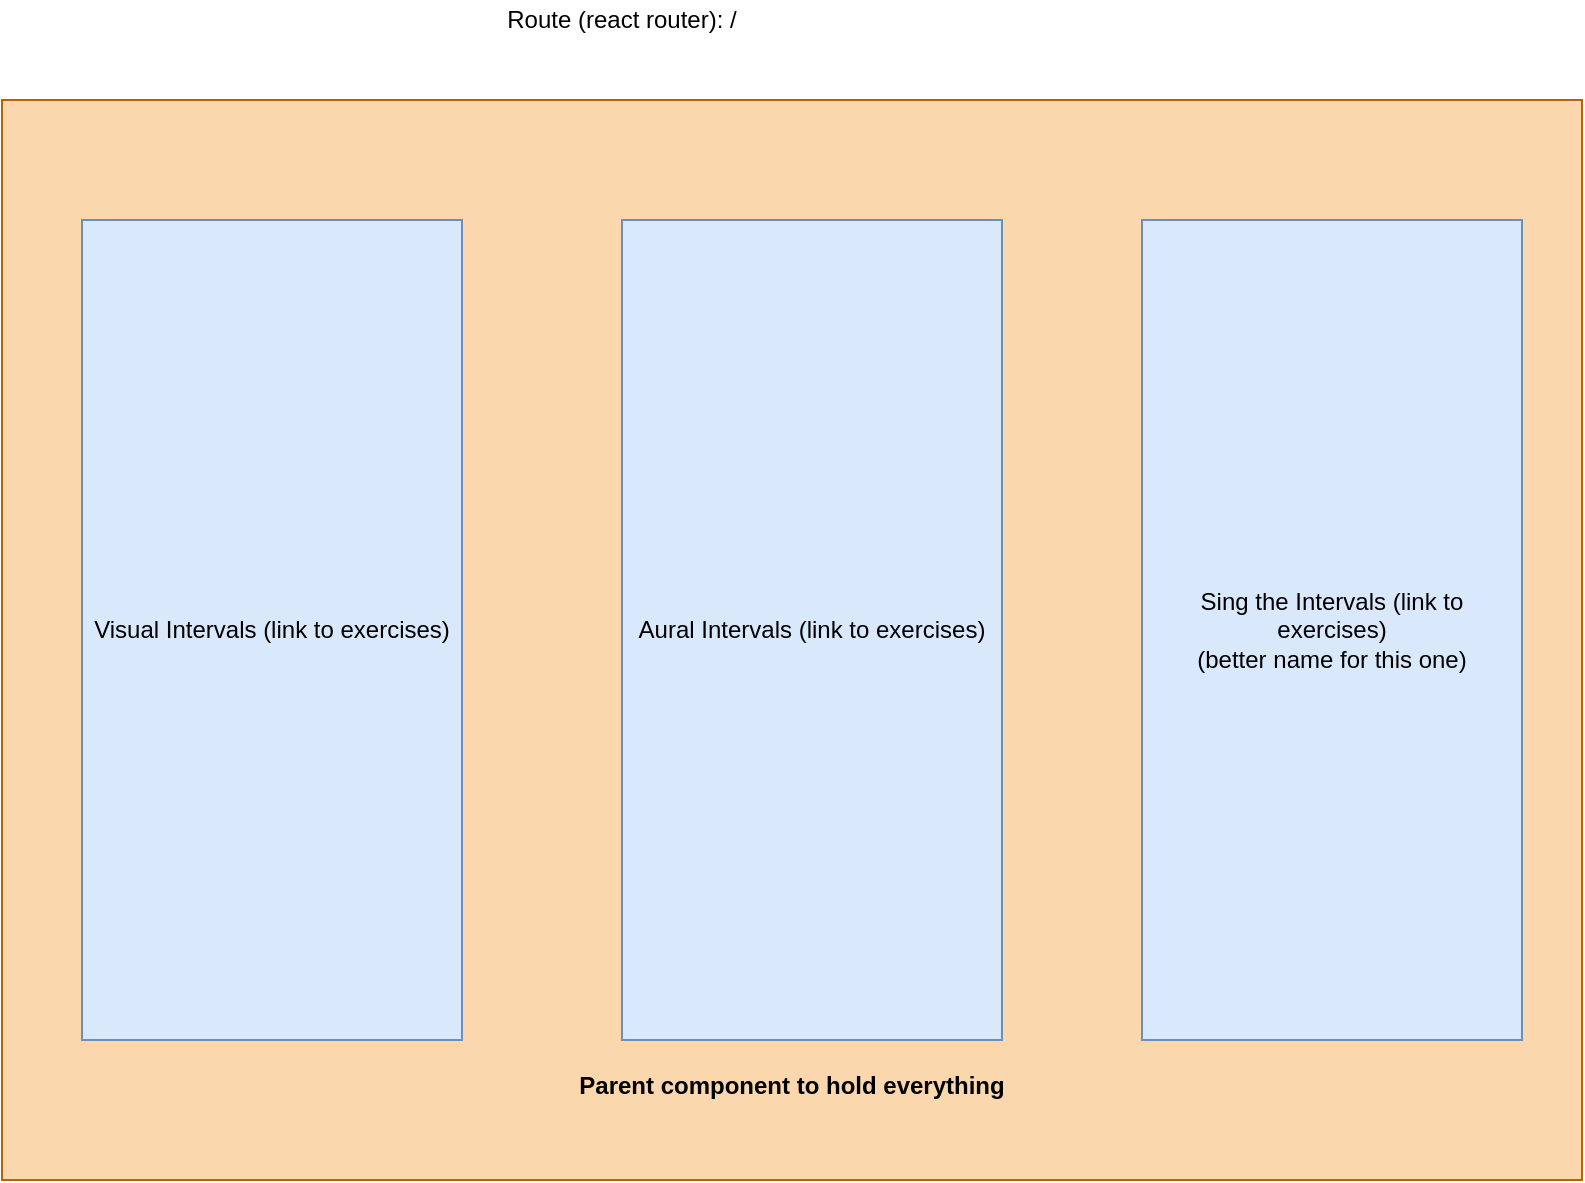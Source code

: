 <mxfile version="14.8.4" type="device" pages="3"><diagram id="G2D70nPK9PwJ6Ok1xpio" name="Home page"><mxGraphModel dx="1422" dy="794" grid="1" gridSize="10" guides="1" tooltips="1" connect="1" arrows="1" fold="1" page="1" pageScale="1" pageWidth="850" pageHeight="1100" math="0" shadow="0"><root><mxCell id="0"/><mxCell id="1" parent="0"/><mxCell id="U8GV5eoWB4Q7FwNhPgXi-1" value="&lt;b&gt;&lt;br&gt;&lt;br&gt;&lt;br&gt;&lt;br&gt;&lt;br&gt;&lt;br&gt;&lt;br&gt;&lt;br&gt;&lt;br&gt;&lt;br&gt;&lt;br&gt;&lt;br&gt;&lt;br&gt;&lt;br&gt;&lt;br&gt;&lt;br&gt;&lt;br&gt;&lt;br&gt;&lt;br&gt;&lt;br&gt;&lt;br&gt;&lt;br&gt;&lt;br&gt;&lt;br&gt;&lt;br&gt;&lt;br&gt;&lt;br&gt;&lt;br&gt;&lt;br&gt;&lt;br&gt;&lt;br&gt;Parent component to hold everything&lt;/b&gt;" style="text;html=1;align=center;verticalAlign=middle;whiteSpace=wrap;rounded=0;fillColor=#fad7ac;strokeColor=#b46504;" vertex="1" parent="1"><mxGeometry x="30" y="60" width="790" height="540" as="geometry"/></mxCell><mxCell id="yEDjiE_Rcvw7YEUnau_k-1" value="Visual Intervals (link to exercises)" style="text;html=1;strokeColor=#6c8ebf;fillColor=#dae8fc;align=center;verticalAlign=middle;whiteSpace=wrap;rounded=0;" vertex="1" parent="1"><mxGeometry x="70" y="120" width="190" height="410" as="geometry"/></mxCell><mxCell id="yEDjiE_Rcvw7YEUnau_k-2" value="Aural Intervals (link to exercises)" style="text;html=1;strokeColor=#6c8ebf;fillColor=#dae8fc;align=center;verticalAlign=middle;whiteSpace=wrap;rounded=0;" vertex="1" parent="1"><mxGeometry x="340" y="120" width="190" height="410" as="geometry"/></mxCell><mxCell id="yEDjiE_Rcvw7YEUnau_k-3" value="Sing the Intervals (link to exercises)&lt;br&gt;(better name for this one)" style="text;html=1;strokeColor=#6c8ebf;fillColor=#dae8fc;align=center;verticalAlign=middle;whiteSpace=wrap;rounded=0;" vertex="1" parent="1"><mxGeometry x="600" y="120" width="190" height="410" as="geometry"/></mxCell><mxCell id="XQgUTvhPPbBMDaUXivMm-1" value="Route (react router): /" style="text;html=1;strokeColor=none;fillColor=none;align=center;verticalAlign=middle;whiteSpace=wrap;rounded=0;" vertex="1" parent="1"><mxGeometry x="200" y="10" width="280" height="20" as="geometry"/></mxCell></root></mxGraphModel></diagram><diagram id="T-rDQoxO_IlAK4StsYcf" name="Exercises page"><mxGraphModel dx="1422" dy="794" grid="1" gridSize="10" guides="1" tooltips="1" connect="1" arrows="1" fold="1" page="1" pageScale="1" pageWidth="850" pageHeight="1100" math="0" shadow="0"><root><mxCell id="WGWAudHg77VsRuzRPt5L-0"/><mxCell id="WGWAudHg77VsRuzRPt5L-1" parent="WGWAudHg77VsRuzRPt5L-0"/><mxCell id="fZ5nH5UMiLSYhddeKeO5-0" value="&lt;b&gt;&lt;br&gt;&lt;br&gt;&lt;br&gt;&lt;br&gt;&lt;br&gt;&lt;br&gt;&lt;br&gt;&lt;br&gt;&lt;br&gt;&lt;br&gt;&lt;br&gt;&lt;br&gt;&lt;br&gt;&lt;br&gt;&lt;br&gt;&lt;br&gt;&lt;br&gt;&lt;br&gt;&lt;br&gt;&lt;br&gt;&lt;br&gt;&lt;br&gt;&lt;br&gt;&lt;br&gt;&lt;br&gt;&lt;br&gt;&lt;br&gt;&lt;br&gt;&lt;br&gt;&lt;br&gt;&lt;br&gt;Parent component to hold everything&lt;/b&gt;" style="text;html=1;align=center;verticalAlign=middle;whiteSpace=wrap;rounded=0;fillColor=#fad7ac;strokeColor=#b46504;" vertex="1" parent="WGWAudHg77VsRuzRPt5L-1"><mxGeometry x="30" y="60" width="790" height="630" as="geometry"/></mxCell><mxCell id="WGWAudHg77VsRuzRPt5L-2" value="Frame component" style="text;html=1;strokeColor=#b85450;fillColor=#f8cecc;align=center;verticalAlign=middle;whiteSpace=wrap;rounded=0;" vertex="1" parent="WGWAudHg77VsRuzRPt5L-1"><mxGeometry x="220" y="170" width="330" height="270" as="geometry"/></mxCell><mxCell id="WGWAudHg77VsRuzRPt5L-3" value="Buttons with all the interval options" style="text;html=1;strokeColor=#82b366;fillColor=#d5e8d4;align=center;verticalAlign=middle;whiteSpace=wrap;rounded=0;" vertex="1" parent="WGWAudHg77VsRuzRPt5L-1"><mxGeometry x="640" y="170" width="110" height="290" as="geometry"/></mxCell><mxCell id="WGWAudHg77VsRuzRPt5L-5" value="Type entry if people prefer that? accepts m6, M7, etc." style="text;html=1;strokeColor=#36393d;fillColor=#eeeeee;align=center;verticalAlign=middle;whiteSpace=wrap;rounded=0;" vertex="1" parent="WGWAudHg77VsRuzRPt5L-1"><mxGeometry x="980" y="440" width="110" height="90" as="geometry"/></mxCell><mxCell id="TzhVPLMK9zqiX6V931x0-2" value="P1" style="text;html=1;strokeColor=#A50040;fillColor=#d80073;align=center;verticalAlign=middle;whiteSpace=wrap;rounded=0;fontColor=#ffffff;" vertex="1" parent="WGWAudHg77VsRuzRPt5L-1"><mxGeometry x="675" y="190" width="40" height="20" as="geometry"/></mxCell><mxCell id="TzhVPLMK9zqiX6V931x0-3" value="m2" style="text;html=1;strokeColor=#A50040;fillColor=#d80073;align=center;verticalAlign=middle;whiteSpace=wrap;rounded=0;fontColor=#ffffff;" vertex="1" parent="WGWAudHg77VsRuzRPt5L-1"><mxGeometry x="675" y="220" width="40" height="20" as="geometry"/></mxCell><mxCell id="TzhVPLMK9zqiX6V931x0-4" value="etc" style="text;html=1;strokeColor=#A50040;fillColor=#d80073;align=center;verticalAlign=middle;whiteSpace=wrap;rounded=0;fontColor=#ffffff;" vertex="1" parent="WGWAudHg77VsRuzRPt5L-1"><mxGeometry x="675" y="250" width="40" height="20" as="geometry"/></mxCell><mxCell id="fZ5nH5UMiLSYhddeKeO5-1" value="Counter for right/wrong, current exercise state only, no db" style="text;html=1;strokeColor=#23445d;fillColor=#bac8d3;align=center;verticalAlign=middle;whiteSpace=wrap;rounded=0;" vertex="1" parent="WGWAudHg77VsRuzRPt5L-1"><mxGeometry x="80" y="170" width="90" height="160" as="geometry"/></mxCell><mxCell id="eAUFg5nKT7sMYE-w64Ll-0" value="generated staff image&lt;br&gt;or button to play sound (can press as many times as you want)" style="text;html=1;strokeColor=#10739e;fillColor=#b1ddf0;align=center;verticalAlign=middle;whiteSpace=wrap;rounded=0;" vertex="1" parent="WGWAudHg77VsRuzRPt5L-1"><mxGeometry x="270" y="180" width="220" height="90" as="geometry"/></mxCell><mxCell id="XGK3_lOb1tguZv_Z77DO-0" value="Routes: /visual, /aural" style="text;html=1;strokeColor=none;fillColor=none;align=center;verticalAlign=middle;whiteSpace=wrap;rounded=0;" vertex="1" parent="WGWAudHg77VsRuzRPt5L-1"><mxGeometry x="140" y="9" width="610" height="70" as="geometry"/></mxCell><mxCell id="Gi3fX1DBWkLku9Bt37Sp-0" value="You're right/wrong" style="text;html=1;strokeColor=#9673a6;fillColor=#e1d5e7;align=center;verticalAlign=middle;whiteSpace=wrap;rounded=0;" vertex="1" parent="WGWAudHg77VsRuzRPt5L-1"><mxGeometry x="250" y="320" width="280" height="100" as="geometry"/></mxCell><mxCell id="Gi3fX1DBWkLku9Bt37Sp-1" value="Repeat exercise button" style="text;html=1;strokeColor=#2D7600;fillColor=#60a917;align=center;verticalAlign=middle;whiteSpace=wrap;rounded=0;fontColor=#ffffff;" vertex="1" parent="WGWAudHg77VsRuzRPt5L-1"><mxGeometry x="240" y="380" width="200" height="20" as="geometry"/></mxCell><mxCell id="Gi3fX1DBWkLku9Bt37Sp-2" value="New exercise button" style="text;html=1;strokeColor=#2D7600;fillColor=#60a917;align=center;verticalAlign=middle;whiteSpace=wrap;rounded=0;fontColor=#ffffff;" vertex="1" parent="WGWAudHg77VsRuzRPt5L-1"><mxGeometry x="410" y="400" width="120" height="20" as="geometry"/></mxCell></root></mxGraphModel></diagram><diagram id="f_1m_wlW25g5iAruZf0t" name="Marking page"><mxGraphModel dx="1422" dy="794" grid="1" gridSize="10" guides="1" tooltips="1" connect="1" arrows="1" fold="1" page="1" pageScale="1" pageWidth="850" pageHeight="1100" math="0" shadow="0"><root><mxCell id="JzoA9_qjnPp_zuaOxFAE-0"/><mxCell id="JzoA9_qjnPp_zuaOxFAE-1" parent="JzoA9_qjnPp_zuaOxFAE-0"/><mxCell id="hNn9IlvfaFhbJpdBvFLT-0" value="&lt;b&gt;&lt;br&gt;&lt;br&gt;&lt;br&gt;&lt;br&gt;&lt;br&gt;&lt;br&gt;&lt;br&gt;&lt;br&gt;&lt;br&gt;&lt;br&gt;&lt;br&gt;&lt;br&gt;&lt;br&gt;&lt;br&gt;&lt;br&gt;&lt;br&gt;&lt;br&gt;&lt;br&gt;&lt;br&gt;&lt;br&gt;&lt;br&gt;&lt;br&gt;&lt;br&gt;&lt;br&gt;&lt;br&gt;&lt;br&gt;&lt;br&gt;&lt;br&gt;&lt;br&gt;&lt;br&gt;&lt;br&gt;Parent component to hold everything&lt;/b&gt;" style="text;html=1;align=center;verticalAlign=middle;whiteSpace=wrap;rounded=0;fillColor=#fad7ac;strokeColor=#b46504;" vertex="1" parent="JzoA9_qjnPp_zuaOxFAE-1"><mxGeometry x="30" y="60" width="790" height="540" as="geometry"/></mxCell><mxCell id="JzoA9_qjnPp_zuaOxFAE-5" style="edgeStyle=orthogonalEdgeStyle;rounded=0;orthogonalLoop=1;jettySize=auto;html=1;exitX=0.75;exitY=1;exitDx=0;exitDy=0;entryX=0.75;entryY=0.5;entryDx=0;entryDy=0;entryPerimeter=0;" edge="1" parent="JzoA9_qjnPp_zuaOxFAE-1"><mxGeometry relative="1" as="geometry"><mxPoint x="420" y="350" as="sourcePoint"/><mxPoint x="420" y="340" as="targetPoint"/></mxGeometry></mxCell><mxCell id="bKv1A0P6TKu_pmVI3gDM-0" value="popup? what's the route?" style="text;html=1;strokeColor=none;fillColor=none;align=center;verticalAlign=middle;whiteSpace=wrap;rounded=0;" vertex="1" parent="JzoA9_qjnPp_zuaOxFAE-1"><mxGeometry x="170" y="20" width="220" height="110" as="geometry"/></mxCell></root></mxGraphModel></diagram></mxfile>